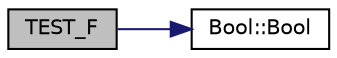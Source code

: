digraph "TEST_F"
{
  edge [fontname="Helvetica",fontsize="10",labelfontname="Helvetica",labelfontsize="10"];
  node [fontname="Helvetica",fontsize="10",shape=record];
  rankdir="LR";
  Node108 [label="TEST_F",height=0.2,width=0.4,color="black", fillcolor="grey75", style="filled", fontcolor="black"];
  Node108 -> Node109 [color="midnightblue",fontsize="10",style="solid",fontname="Helvetica"];
  Node109 [label="Bool::Bool",height=0.2,width=0.4,color="black", fillcolor="white", style="filled",URL="$d8/da3/struct_bool.html#a03dfd4851b13abb29414887fcada7fca"];
}
